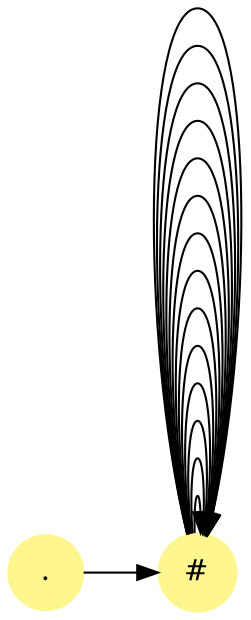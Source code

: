 digraph grafica{
rankdir=LR;
node [shape=circle, style=filled, color=khaki1, fontcolor=black];
nodo17 [ label ="."];
nodo1 [ label ="."];
nodo1 [ label ="+"];
nodo1 [ label ="digito"];
nodo1->nodo1
nodo1->nodo1
nodo1 [ label ="+"];
nodo1 [ label ="."];
nodo1 [ label ="|"];
nodo1 [ label ="+"];
nodo1 [ label ="|"];
nodo1 [ label ="-"];
nodo1->nodo1
nodo1 [ label ="|"];
nodo1 [ label ="*"];
nodo1 [ label ="/"];
nodo1->nodo1
nodo1->nodo1
nodo1 [ label ="+"];
nodo1 [ label ="digito"];
nodo1->nodo1
nodo1->nodo1
nodo1->nodo1
nodo1->nodo1
nodo1->nodo1
nodo1 [ label ="#"];
nodo1->nodo1
nodo1->nodo1
nodo1->nodo1
nodo1->nodo1
nodo17->nodo1
}
